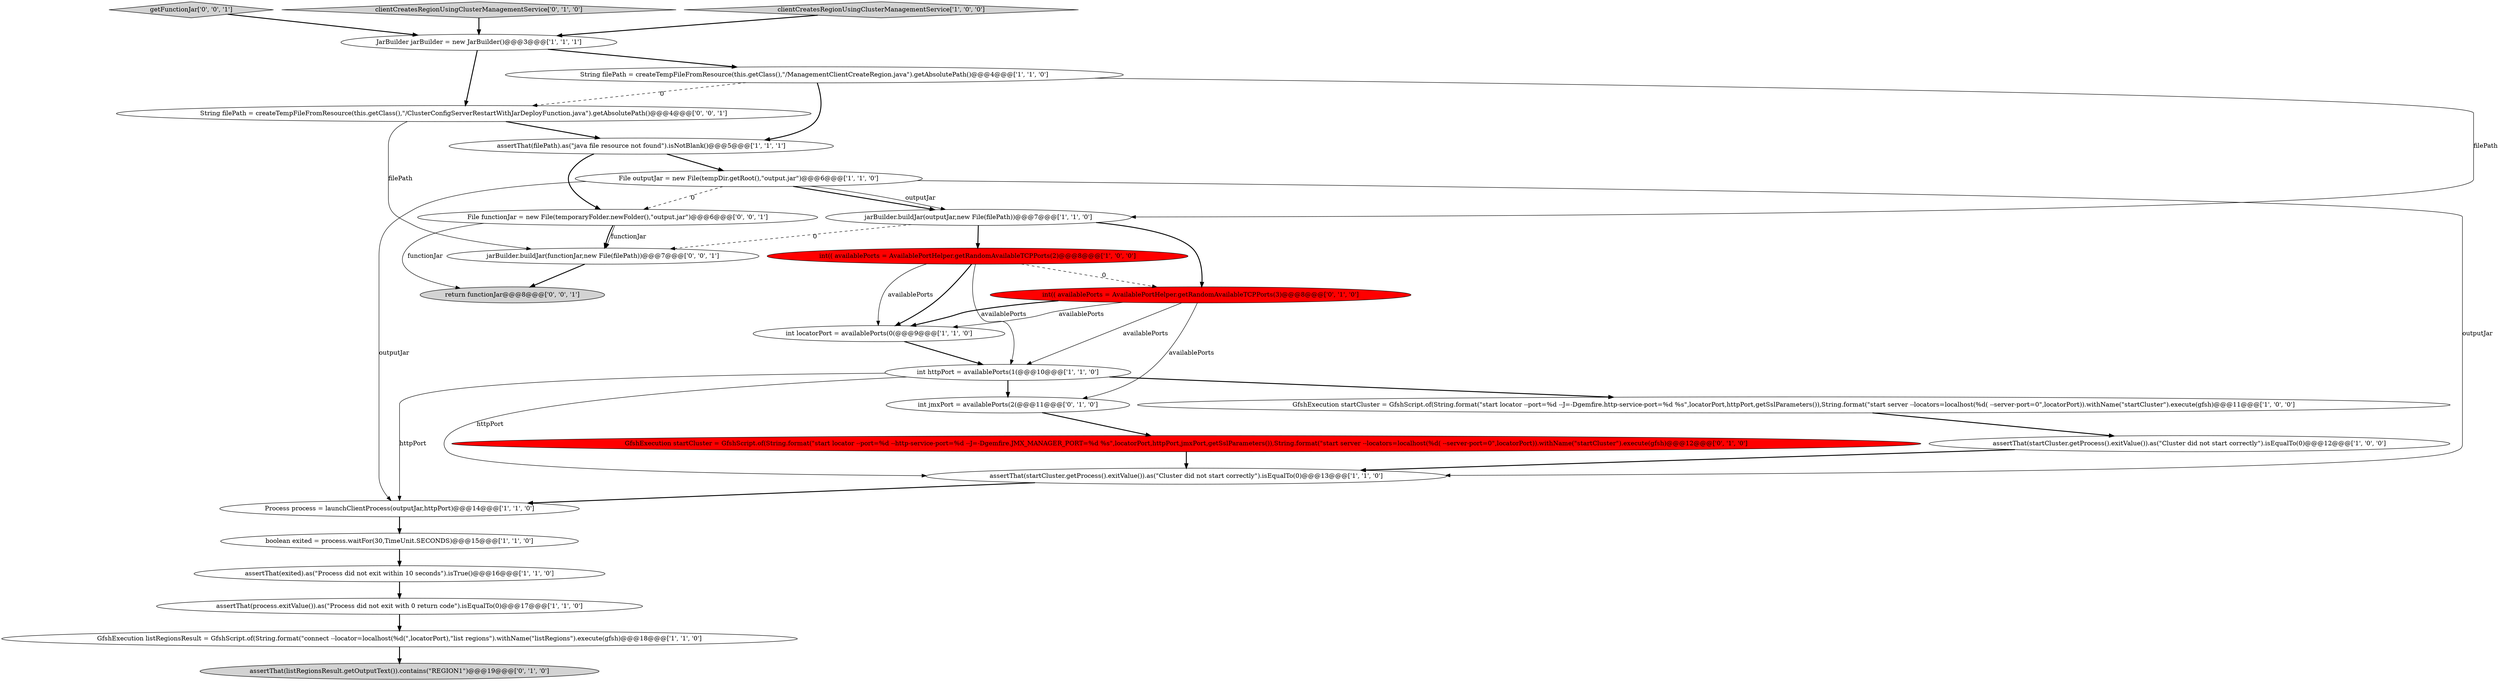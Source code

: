 digraph {
23 [style = filled, label = "jarBuilder.buildJar(functionJar,new File(filePath))@@@7@@@['0', '0', '1']", fillcolor = white, shape = ellipse image = "AAA0AAABBB3BBB"];
4 [style = filled, label = "assertThat(filePath).as(\"java file resource not found\").isNotBlank()@@@5@@@['1', '1', '1']", fillcolor = white, shape = ellipse image = "AAA0AAABBB1BBB"];
3 [style = filled, label = "assertThat(startCluster.getProcess().exitValue()).as(\"Cluster did not start correctly\").isEqualTo(0)@@@13@@@['1', '1', '0']", fillcolor = white, shape = ellipse image = "AAA0AAABBB1BBB"];
2 [style = filled, label = "boolean exited = process.waitFor(30,TimeUnit.SECONDS)@@@15@@@['1', '1', '0']", fillcolor = white, shape = ellipse image = "AAA0AAABBB1BBB"];
17 [style = filled, label = "GfshExecution startCluster = GfshScript.of(String.format(\"start locator --port=%d --http-service-port=%d --J=-Dgemfire.JMX_MANAGER_PORT=%d %s\",locatorPort,httpPort,jmxPort,getSslParameters()),String.format(\"start server --locators=localhost(%d( --server-port=0\",locatorPort)).withName(\"startCluster\").execute(gfsh)@@@12@@@['0', '1', '0']", fillcolor = red, shape = ellipse image = "AAA1AAABBB2BBB"];
19 [style = filled, label = "int jmxPort = availablePorts(2(@@@11@@@['0', '1', '0']", fillcolor = white, shape = ellipse image = "AAA0AAABBB2BBB"];
15 [style = filled, label = "int(( availablePorts = AvailablePortHelper.getRandomAvailableTCPPorts(2)@@@8@@@['1', '0', '0']", fillcolor = red, shape = ellipse image = "AAA1AAABBB1BBB"];
25 [style = filled, label = "getFunctionJar['0', '0', '1']", fillcolor = lightgray, shape = diamond image = "AAA0AAABBB3BBB"];
11 [style = filled, label = "Process process = launchClientProcess(outputJar,httpPort)@@@14@@@['1', '1', '0']", fillcolor = white, shape = ellipse image = "AAA0AAABBB1BBB"];
8 [style = filled, label = "String filePath = createTempFileFromResource(this.getClass(),\"/ManagementClientCreateRegion.java\").getAbsolutePath()@@@4@@@['1', '1', '0']", fillcolor = white, shape = ellipse image = "AAA0AAABBB1BBB"];
21 [style = filled, label = "int(( availablePorts = AvailablePortHelper.getRandomAvailableTCPPorts(3)@@@8@@@['0', '1', '0']", fillcolor = red, shape = ellipse image = "AAA1AAABBB2BBB"];
1 [style = filled, label = "int locatorPort = availablePorts(0(@@@9@@@['1', '1', '0']", fillcolor = white, shape = ellipse image = "AAA0AAABBB1BBB"];
18 [style = filled, label = "assertThat(listRegionsResult.getOutputText()).contains(\"REGION1\")@@@19@@@['0', '1', '0']", fillcolor = lightgray, shape = ellipse image = "AAA0AAABBB2BBB"];
24 [style = filled, label = "File functionJar = new File(temporaryFolder.newFolder(),\"output.jar\")@@@6@@@['0', '0', '1']", fillcolor = white, shape = ellipse image = "AAA0AAABBB3BBB"];
9 [style = filled, label = "assertThat(process.exitValue()).as(\"Process did not exit with 0 return code\").isEqualTo(0)@@@17@@@['1', '1', '0']", fillcolor = white, shape = ellipse image = "AAA0AAABBB1BBB"];
14 [style = filled, label = "int httpPort = availablePorts(1(@@@10@@@['1', '1', '0']", fillcolor = white, shape = ellipse image = "AAA0AAABBB1BBB"];
7 [style = filled, label = "jarBuilder.buildJar(outputJar,new File(filePath))@@@7@@@['1', '1', '0']", fillcolor = white, shape = ellipse image = "AAA0AAABBB1BBB"];
16 [style = filled, label = "GfshExecution listRegionsResult = GfshScript.of(String.format(\"connect --locator=localhost(%d(\",locatorPort),\"list regions\").withName(\"listRegions\").execute(gfsh)@@@18@@@['1', '1', '0']", fillcolor = white, shape = ellipse image = "AAA0AAABBB1BBB"];
10 [style = filled, label = "assertThat(startCluster.getProcess().exitValue()).as(\"Cluster did not start correctly\").isEqualTo(0)@@@12@@@['1', '0', '0']", fillcolor = white, shape = ellipse image = "AAA0AAABBB1BBB"];
6 [style = filled, label = "JarBuilder jarBuilder = new JarBuilder()@@@3@@@['1', '1', '1']", fillcolor = white, shape = ellipse image = "AAA0AAABBB1BBB"];
0 [style = filled, label = "File outputJar = new File(tempDir.getRoot(),\"output.jar\")@@@6@@@['1', '1', '0']", fillcolor = white, shape = ellipse image = "AAA0AAABBB1BBB"];
20 [style = filled, label = "clientCreatesRegionUsingClusterManagementService['0', '1', '0']", fillcolor = lightgray, shape = diamond image = "AAA0AAABBB2BBB"];
5 [style = filled, label = "clientCreatesRegionUsingClusterManagementService['1', '0', '0']", fillcolor = lightgray, shape = diamond image = "AAA0AAABBB1BBB"];
26 [style = filled, label = "String filePath = createTempFileFromResource(this.getClass(),\"/ClusterConfigServerRestartWithJarDeployFunction.java\").getAbsolutePath()@@@4@@@['0', '0', '1']", fillcolor = white, shape = ellipse image = "AAA0AAABBB3BBB"];
12 [style = filled, label = "GfshExecution startCluster = GfshScript.of(String.format(\"start locator --port=%d --J=-Dgemfire.http-service-port=%d %s\",locatorPort,httpPort,getSslParameters()),String.format(\"start server --locators=localhost(%d( --server-port=0\",locatorPort)).withName(\"startCluster\").execute(gfsh)@@@11@@@['1', '0', '0']", fillcolor = white, shape = ellipse image = "AAA0AAABBB1BBB"];
22 [style = filled, label = "return functionJar@@@8@@@['0', '0', '1']", fillcolor = lightgray, shape = ellipse image = "AAA0AAABBB3BBB"];
13 [style = filled, label = "assertThat(exited).as(\"Process did not exit within 10 seconds\").isTrue()@@@16@@@['1', '1', '0']", fillcolor = white, shape = ellipse image = "AAA0AAABBB1BBB"];
14->11 [style = solid, label="httpPort"];
24->22 [style = solid, label="functionJar"];
16->18 [style = bold, label=""];
6->26 [style = bold, label=""];
4->24 [style = bold, label=""];
7->23 [style = dashed, label="0"];
21->1 [style = solid, label="availablePorts"];
24->23 [style = solid, label="functionJar"];
26->23 [style = solid, label="filePath"];
21->14 [style = solid, label="availablePorts"];
3->11 [style = bold, label=""];
10->3 [style = bold, label=""];
14->19 [style = bold, label=""];
15->21 [style = dashed, label="0"];
0->3 [style = solid, label="outputJar"];
19->17 [style = bold, label=""];
20->6 [style = bold, label=""];
25->6 [style = bold, label=""];
21->19 [style = solid, label="availablePorts"];
24->23 [style = bold, label=""];
26->4 [style = bold, label=""];
9->16 [style = bold, label=""];
11->2 [style = bold, label=""];
4->0 [style = bold, label=""];
2->13 [style = bold, label=""];
0->7 [style = bold, label=""];
0->11 [style = solid, label="outputJar"];
15->14 [style = solid, label="availablePorts"];
12->10 [style = bold, label=""];
23->22 [style = bold, label=""];
5->6 [style = bold, label=""];
8->7 [style = solid, label="filePath"];
0->7 [style = solid, label="outputJar"];
14->3 [style = solid, label="httpPort"];
14->12 [style = bold, label=""];
21->1 [style = bold, label=""];
6->8 [style = bold, label=""];
17->3 [style = bold, label=""];
7->21 [style = bold, label=""];
15->1 [style = solid, label="availablePorts"];
7->15 [style = bold, label=""];
0->24 [style = dashed, label="0"];
1->14 [style = bold, label=""];
13->9 [style = bold, label=""];
8->4 [style = bold, label=""];
8->26 [style = dashed, label="0"];
15->1 [style = bold, label=""];
}
